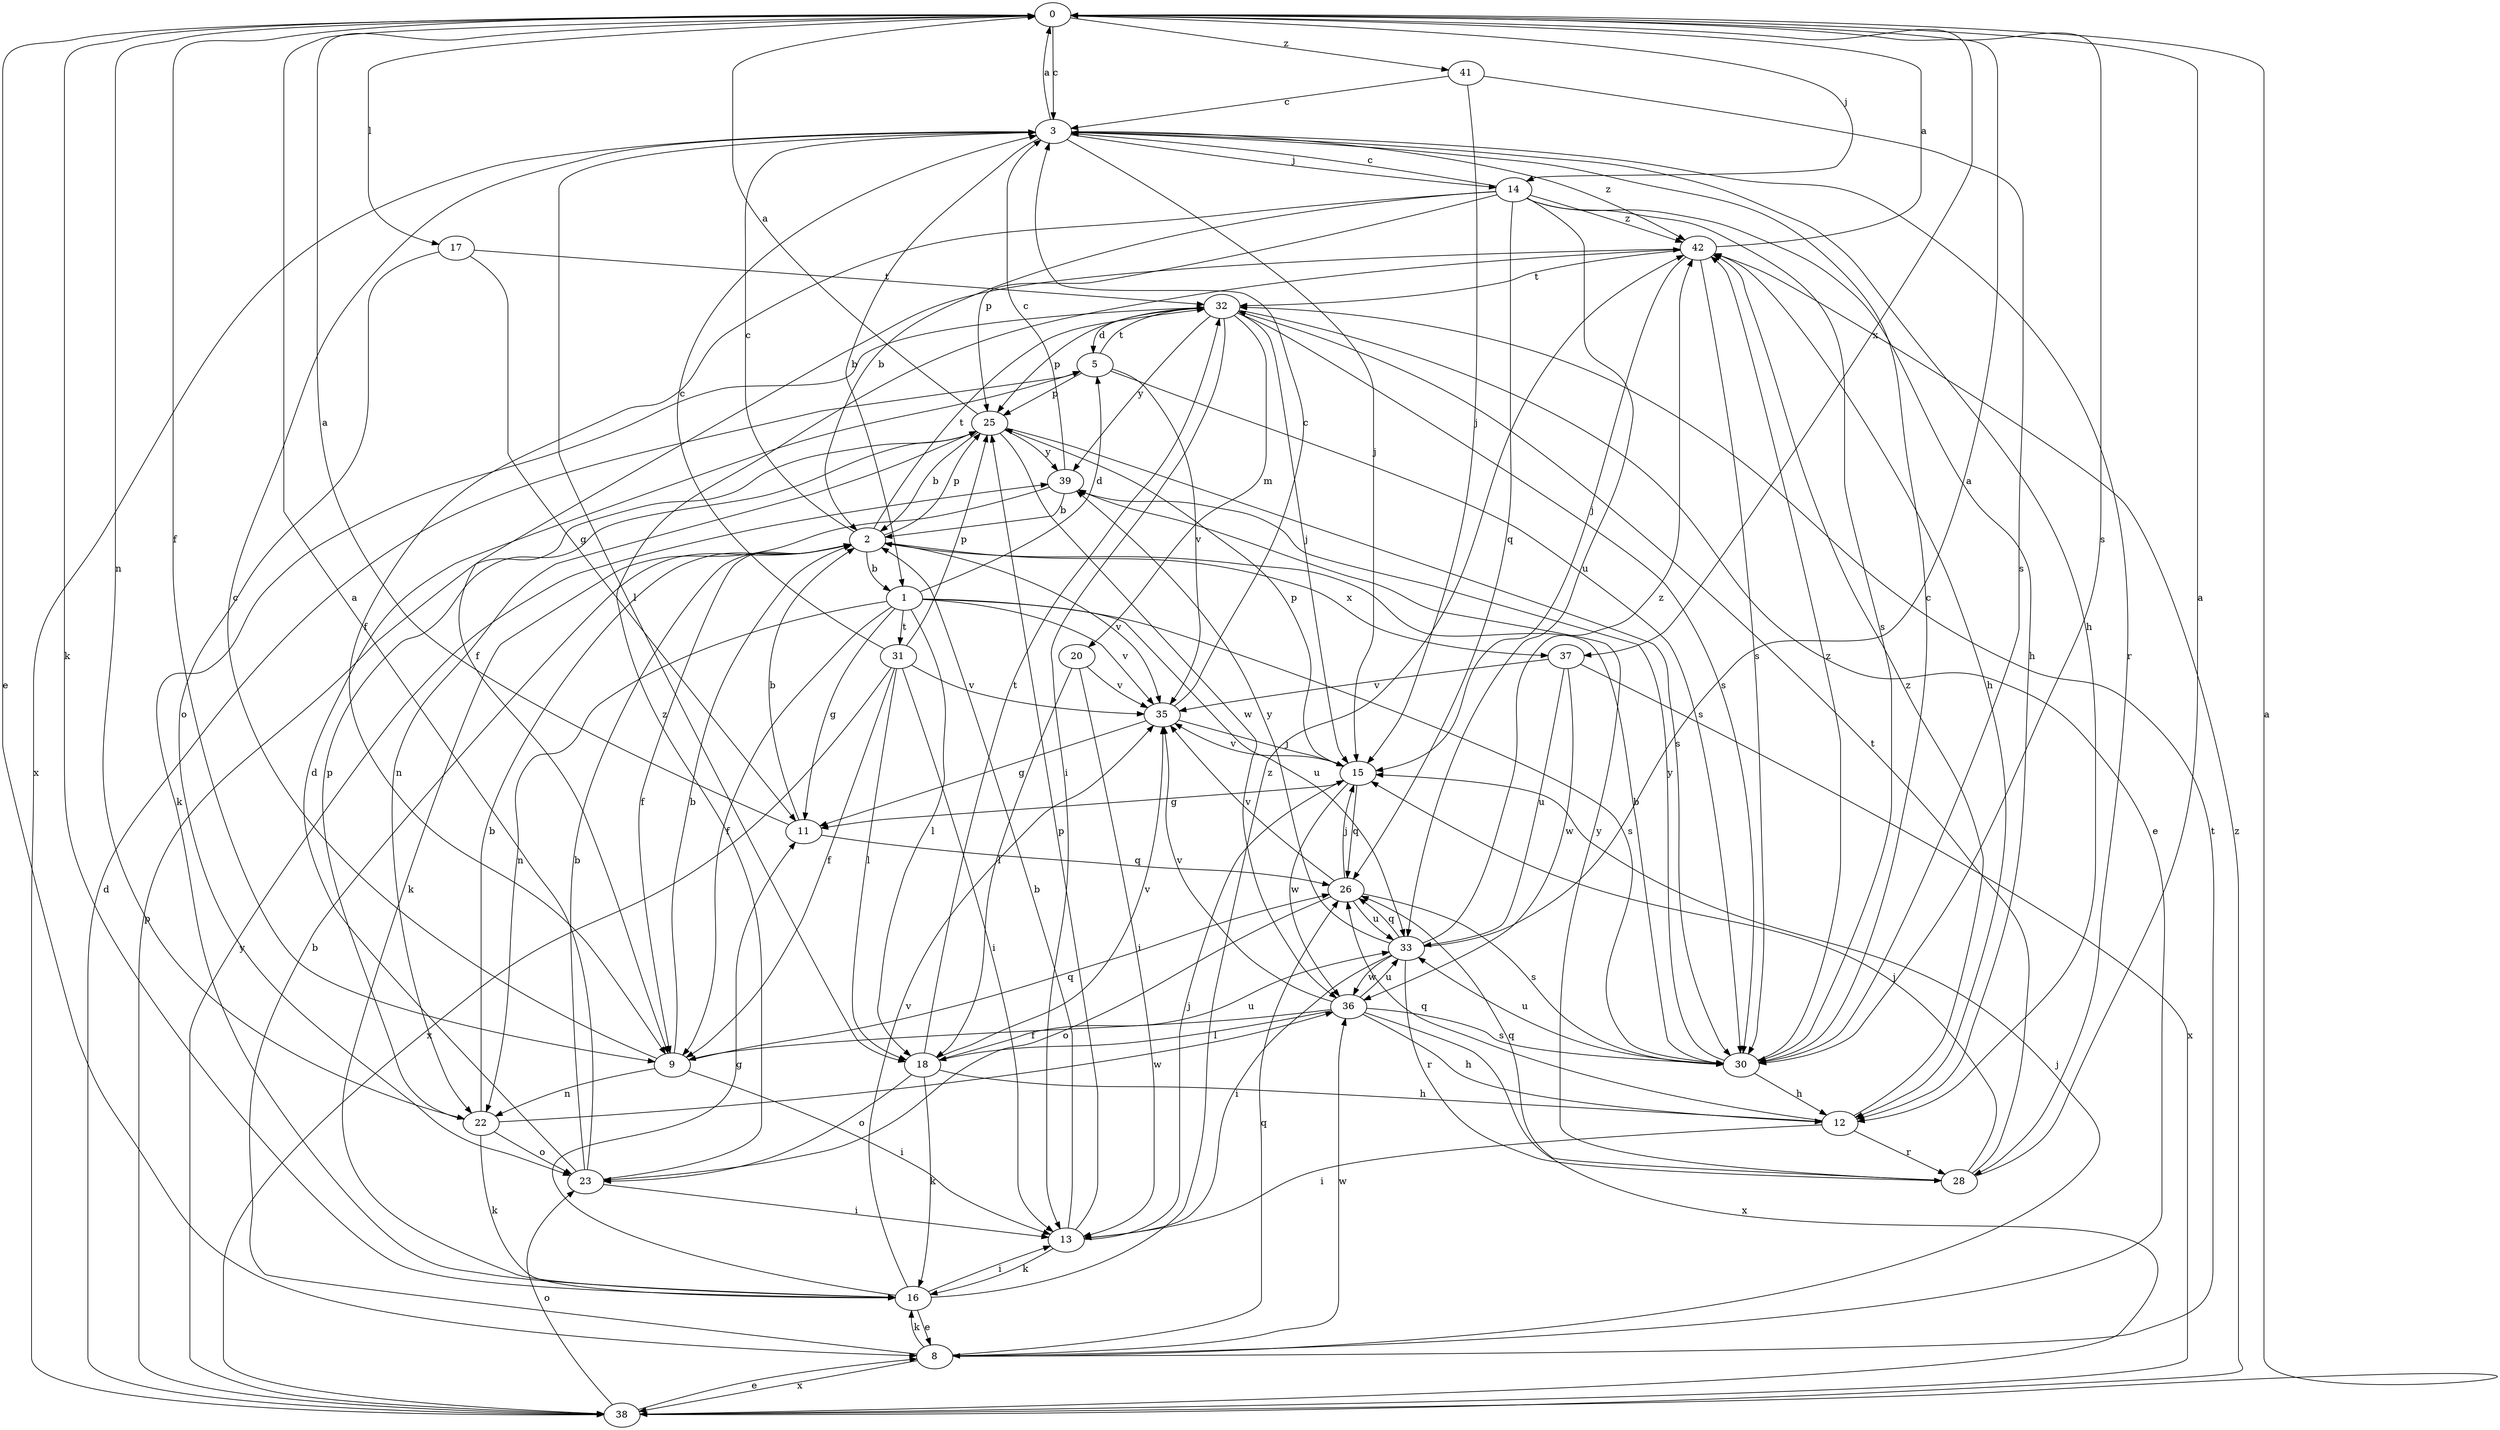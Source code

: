 strict digraph  {
0;
1;
2;
3;
5;
8;
9;
11;
12;
13;
14;
15;
16;
17;
18;
20;
22;
23;
25;
26;
28;
30;
31;
32;
33;
35;
36;
37;
38;
39;
41;
42;
0 -> 3  [label=c];
0 -> 8  [label=e];
0 -> 9  [label=f];
0 -> 14  [label=j];
0 -> 16  [label=k];
0 -> 17  [label=l];
0 -> 22  [label=n];
0 -> 30  [label=s];
0 -> 37  [label=x];
0 -> 41  [label=z];
1 -> 5  [label=d];
1 -> 9  [label=f];
1 -> 11  [label=g];
1 -> 18  [label=l];
1 -> 22  [label=n];
1 -> 30  [label=s];
1 -> 31  [label=t];
1 -> 33  [label=u];
1 -> 35  [label=v];
2 -> 1  [label=b];
2 -> 3  [label=c];
2 -> 9  [label=f];
2 -> 25  [label=p];
2 -> 32  [label=t];
2 -> 35  [label=v];
2 -> 37  [label=x];
3 -> 0  [label=a];
3 -> 1  [label=b];
3 -> 12  [label=h];
3 -> 14  [label=j];
3 -> 15  [label=j];
3 -> 18  [label=l];
3 -> 28  [label=r];
3 -> 38  [label=x];
3 -> 42  [label=z];
5 -> 25  [label=p];
5 -> 30  [label=s];
5 -> 32  [label=t];
5 -> 35  [label=v];
8 -> 2  [label=b];
8 -> 15  [label=j];
8 -> 16  [label=k];
8 -> 26  [label=q];
8 -> 32  [label=t];
8 -> 36  [label=w];
8 -> 38  [label=x];
9 -> 2  [label=b];
9 -> 3  [label=c];
9 -> 13  [label=i];
9 -> 22  [label=n];
9 -> 26  [label=q];
11 -> 0  [label=a];
11 -> 2  [label=b];
11 -> 26  [label=q];
12 -> 13  [label=i];
12 -> 26  [label=q];
12 -> 28  [label=r];
12 -> 42  [label=z];
13 -> 2  [label=b];
13 -> 15  [label=j];
13 -> 16  [label=k];
13 -> 25  [label=p];
14 -> 2  [label=b];
14 -> 3  [label=c];
14 -> 9  [label=f];
14 -> 12  [label=h];
14 -> 25  [label=p];
14 -> 26  [label=q];
14 -> 30  [label=s];
14 -> 33  [label=u];
14 -> 42  [label=z];
15 -> 11  [label=g];
15 -> 25  [label=p];
15 -> 26  [label=q];
15 -> 35  [label=v];
15 -> 36  [label=w];
16 -> 8  [label=e];
16 -> 11  [label=g];
16 -> 13  [label=i];
16 -> 35  [label=v];
16 -> 42  [label=z];
17 -> 11  [label=g];
17 -> 23  [label=o];
17 -> 32  [label=t];
18 -> 12  [label=h];
18 -> 16  [label=k];
18 -> 23  [label=o];
18 -> 32  [label=t];
18 -> 33  [label=u];
18 -> 35  [label=v];
20 -> 13  [label=i];
20 -> 18  [label=l];
20 -> 35  [label=v];
22 -> 2  [label=b];
22 -> 16  [label=k];
22 -> 23  [label=o];
22 -> 25  [label=p];
22 -> 36  [label=w];
23 -> 0  [label=a];
23 -> 2  [label=b];
23 -> 5  [label=d];
23 -> 13  [label=i];
23 -> 42  [label=z];
25 -> 0  [label=a];
25 -> 2  [label=b];
25 -> 22  [label=n];
25 -> 30  [label=s];
25 -> 36  [label=w];
25 -> 39  [label=y];
26 -> 15  [label=j];
26 -> 23  [label=o];
26 -> 30  [label=s];
26 -> 33  [label=u];
26 -> 35  [label=v];
28 -> 0  [label=a];
28 -> 15  [label=j];
28 -> 26  [label=q];
28 -> 32  [label=t];
28 -> 39  [label=y];
30 -> 2  [label=b];
30 -> 3  [label=c];
30 -> 12  [label=h];
30 -> 33  [label=u];
30 -> 39  [label=y];
30 -> 42  [label=z];
31 -> 3  [label=c];
31 -> 9  [label=f];
31 -> 13  [label=i];
31 -> 18  [label=l];
31 -> 25  [label=p];
31 -> 35  [label=v];
31 -> 38  [label=x];
32 -> 5  [label=d];
32 -> 8  [label=e];
32 -> 13  [label=i];
32 -> 15  [label=j];
32 -> 16  [label=k];
32 -> 20  [label=m];
32 -> 25  [label=p];
32 -> 30  [label=s];
32 -> 39  [label=y];
33 -> 0  [label=a];
33 -> 13  [label=i];
33 -> 26  [label=q];
33 -> 28  [label=r];
33 -> 36  [label=w];
33 -> 39  [label=y];
33 -> 42  [label=z];
35 -> 3  [label=c];
35 -> 11  [label=g];
35 -> 15  [label=j];
36 -> 9  [label=f];
36 -> 12  [label=h];
36 -> 18  [label=l];
36 -> 30  [label=s];
36 -> 33  [label=u];
36 -> 35  [label=v];
36 -> 38  [label=x];
37 -> 33  [label=u];
37 -> 35  [label=v];
37 -> 36  [label=w];
37 -> 38  [label=x];
38 -> 0  [label=a];
38 -> 5  [label=d];
38 -> 8  [label=e];
38 -> 23  [label=o];
38 -> 25  [label=p];
38 -> 39  [label=y];
38 -> 42  [label=z];
39 -> 2  [label=b];
39 -> 3  [label=c];
39 -> 16  [label=k];
41 -> 3  [label=c];
41 -> 15  [label=j];
41 -> 30  [label=s];
42 -> 0  [label=a];
42 -> 9  [label=f];
42 -> 12  [label=h];
42 -> 15  [label=j];
42 -> 30  [label=s];
42 -> 32  [label=t];
}
